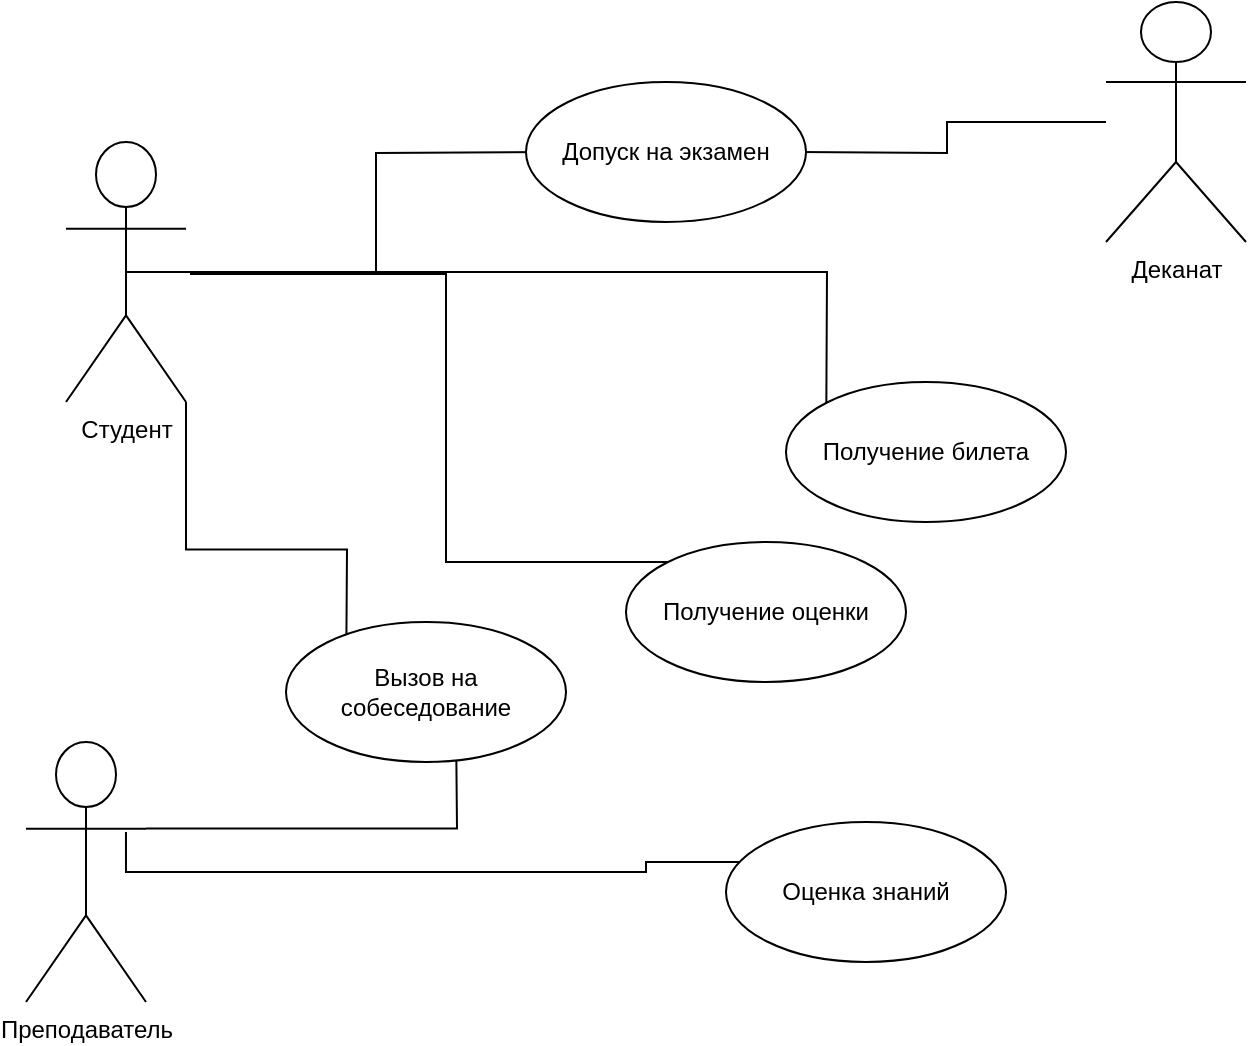 <mxfile version="22.0.5" type="github">
  <diagram name="Page-1" id="9361dd3d-8414-5efd-6122-117bd74ce7a7">
    <mxGraphModel dx="3274" dy="1596" grid="1" gridSize="10" guides="1" tooltips="1" connect="1" arrows="1" fold="1" page="0" pageScale="1.5" pageWidth="826" pageHeight="1169" background="none" math="0" shadow="0">
      <root>
        <mxCell id="0" />
        <mxCell id="1" parent="0" />
        <mxCell id="BIsx5rSYDtpPCg-pWCxZ-103" style="edgeStyle=orthogonalEdgeStyle;rounded=0;orthogonalLoop=1;jettySize=auto;html=1;exitX=0.5;exitY=0.5;exitDx=0;exitDy=0;exitPerimeter=0;entryX=0;entryY=0.5;entryDx=0;entryDy=0;" edge="1" parent="1" source="BIsx5rSYDtpPCg-pWCxZ-134">
          <mxGeometry relative="1" as="geometry">
            <mxPoint x="-1245" y="-660" as="sourcePoint" />
            <mxPoint x="-1100" y="-695" as="targetPoint" />
          </mxGeometry>
        </mxCell>
        <mxCell id="BIsx5rSYDtpPCg-pWCxZ-129" style="edgeStyle=orthogonalEdgeStyle;rounded=0;orthogonalLoop=1;jettySize=auto;html=1;entryX=0;entryY=0.5;entryDx=0;entryDy=0;" edge="1" parent="1" source="BIsx5rSYDtpPCg-pWCxZ-134">
          <mxGeometry relative="1" as="geometry">
            <mxPoint x="-1245" y="-660" as="sourcePoint" />
            <mxPoint x="-970" y="-535" as="targetPoint" />
          </mxGeometry>
        </mxCell>
        <mxCell id="BIsx5rSYDtpPCg-pWCxZ-127" style="edgeStyle=orthogonalEdgeStyle;rounded=0;orthogonalLoop=1;jettySize=auto;html=1;entryX=1;entryY=0.5;entryDx=0;entryDy=0;" edge="1" parent="1" source="BIsx5rSYDtpPCg-pWCxZ-126">
          <mxGeometry relative="1" as="geometry">
            <mxPoint x="-990" y="-695" as="targetPoint" />
          </mxGeometry>
        </mxCell>
        <mxCell id="BIsx5rSYDtpPCg-pWCxZ-126" value="Деканат" style="shape=umlActor;verticalLabelPosition=bottom;verticalAlign=top;html=1;" vertex="1" parent="1">
          <mxGeometry x="-830" y="-770" width="70" height="120" as="geometry" />
        </mxCell>
        <mxCell id="BIsx5rSYDtpPCg-pWCxZ-137" style="edgeStyle=orthogonalEdgeStyle;rounded=0;orthogonalLoop=1;jettySize=auto;html=1;exitX=1;exitY=1;exitDx=0;exitDy=0;exitPerimeter=0;entryX=0;entryY=0.75;entryDx=0;entryDy=0;" edge="1" parent="1" source="BIsx5rSYDtpPCg-pWCxZ-134">
          <mxGeometry relative="1" as="geometry">
            <mxPoint x="-1210" y="-422.5" as="targetPoint" />
          </mxGeometry>
        </mxCell>
        <mxCell id="BIsx5rSYDtpPCg-pWCxZ-148" style="edgeStyle=orthogonalEdgeStyle;rounded=0;orthogonalLoop=1;jettySize=auto;html=1;" edge="1" parent="1">
          <mxGeometry relative="1" as="geometry">
            <mxPoint x="-1287.5" y="-635" as="sourcePoint" />
            <mxPoint x="-1022.5" y="-490" as="targetPoint" />
            <Array as="points">
              <mxPoint x="-1287" y="-634" />
              <mxPoint x="-1160" y="-634" />
              <mxPoint x="-1160" y="-490" />
            </Array>
          </mxGeometry>
        </mxCell>
        <mxCell id="BIsx5rSYDtpPCg-pWCxZ-134" value="Студент" style="shape=umlActor;verticalLabelPosition=bottom;verticalAlign=top;html=1;" vertex="1" parent="1">
          <mxGeometry x="-1350" y="-700" width="60" height="130" as="geometry" />
        </mxCell>
        <mxCell id="BIsx5rSYDtpPCg-pWCxZ-144" style="edgeStyle=orthogonalEdgeStyle;rounded=0;orthogonalLoop=1;jettySize=auto;html=1;exitX=1;exitY=0.333;exitDx=0;exitDy=0;exitPerimeter=0;" edge="1" parent="1" source="BIsx5rSYDtpPCg-pWCxZ-139">
          <mxGeometry relative="1" as="geometry">
            <mxPoint x="-1155" y="-410" as="targetPoint" />
          </mxGeometry>
        </mxCell>
        <mxCell id="BIsx5rSYDtpPCg-pWCxZ-146" style="edgeStyle=orthogonalEdgeStyle;rounded=0;orthogonalLoop=1;jettySize=auto;html=1;exitX=0.833;exitY=0.346;exitDx=0;exitDy=0;exitPerimeter=0;" edge="1" parent="1" source="BIsx5rSYDtpPCg-pWCxZ-139">
          <mxGeometry relative="1" as="geometry">
            <mxPoint x="-975" y="-330" as="targetPoint" />
            <Array as="points">
              <mxPoint x="-1320" y="-335" />
              <mxPoint x="-1060" y="-335" />
              <mxPoint x="-1060" y="-340" />
              <mxPoint x="-975" y="-340" />
            </Array>
          </mxGeometry>
        </mxCell>
        <mxCell id="BIsx5rSYDtpPCg-pWCxZ-139" value="Преподаватель" style="shape=umlActor;verticalLabelPosition=bottom;verticalAlign=top;html=1;" vertex="1" parent="1">
          <mxGeometry x="-1370" y="-400" width="60" height="130" as="geometry" />
        </mxCell>
        <mxCell id="BIsx5rSYDtpPCg-pWCxZ-149" value="Допуск на экзамен" style="ellipse;whiteSpace=wrap;html=1;" vertex="1" parent="1">
          <mxGeometry x="-1120" y="-730" width="140" height="70" as="geometry" />
        </mxCell>
        <mxCell id="BIsx5rSYDtpPCg-pWCxZ-150" value="Получение билета" style="ellipse;whiteSpace=wrap;html=1;" vertex="1" parent="1">
          <mxGeometry x="-990" y="-580" width="140" height="70" as="geometry" />
        </mxCell>
        <mxCell id="BIsx5rSYDtpPCg-pWCxZ-151" value="Получение оценки" style="ellipse;whiteSpace=wrap;html=1;" vertex="1" parent="1">
          <mxGeometry x="-1070" y="-500" width="140" height="70" as="geometry" />
        </mxCell>
        <mxCell id="BIsx5rSYDtpPCg-pWCxZ-152" value="Вызов на собеседование" style="ellipse;whiteSpace=wrap;html=1;" vertex="1" parent="1">
          <mxGeometry x="-1240" y="-460" width="140" height="70" as="geometry" />
        </mxCell>
        <mxCell id="BIsx5rSYDtpPCg-pWCxZ-153" value="Оценка знаний" style="ellipse;whiteSpace=wrap;html=1;" vertex="1" parent="1">
          <mxGeometry x="-1020" y="-360" width="140" height="70" as="geometry" />
        </mxCell>
      </root>
    </mxGraphModel>
  </diagram>
</mxfile>
